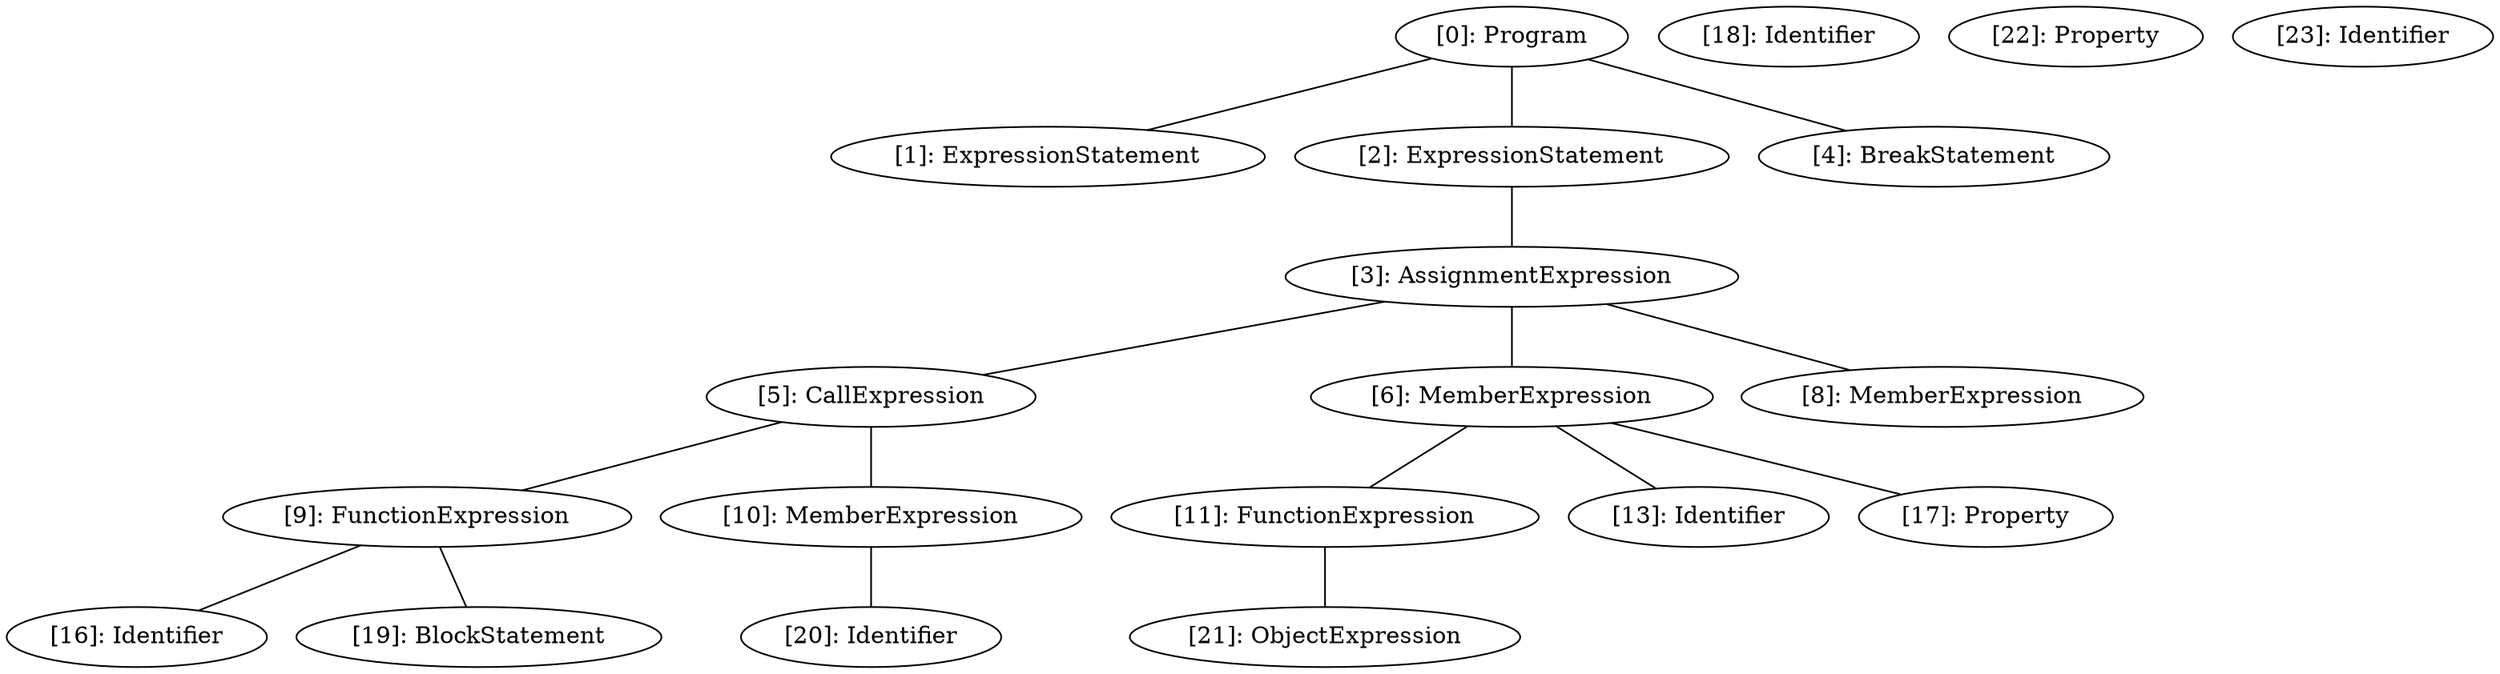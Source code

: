 // Result
graph {
	0 [label="[0]: Program"]
	1 [label="[1]: ExpressionStatement"]
	2 [label="[2]: ExpressionStatement"]
	3 [label="[3]: AssignmentExpression"]
	4 [label="[4]: BreakStatement"]
	5 [label="[5]: CallExpression"]
	6 [label="[6]: MemberExpression"]
	8 [label="[8]: MemberExpression"]
	9 [label="[9]: FunctionExpression"]
	10 [label="[10]: MemberExpression"]
	11 [label="[11]: FunctionExpression"]
	13 [label="[13]: Identifier"]
	16 [label="[16]: Identifier"]
	17 [label="[17]: Property"]
	18 [label="[18]: Identifier"]
	19 [label="[19]: BlockStatement"]
	20 [label="[20]: Identifier"]
	21 [label="[21]: ObjectExpression"]
	22 [label="[22]: Property"]
	23 [label="[23]: Identifier"]
	0 -- 1
	0 -- 2
	0 -- 4
	2 -- 3
	3 -- 5
	3 -- 6
	3 -- 8
	5 -- 9
	5 -- 10
	6 -- 11
	6 -- 13
	6 -- 17
	9 -- 16
	9 -- 19
	10 -- 20
	11 -- 21
}
